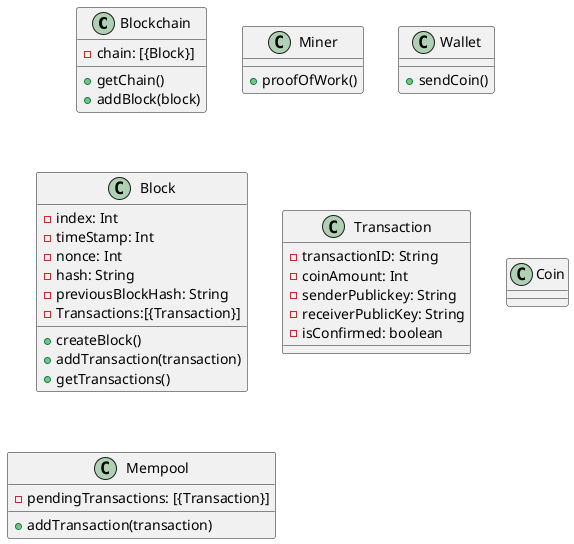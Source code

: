 @startuml prototipov1

class Blockchain{
    - chain: [{Block}]
    + getChain()
    + addBlock(block)
}

class Miner{
    + proofOfWork()
}

class Wallet{
    + sendCoin()
}

class Block{
    - index: Int 
    - timeStamp: Int 
    - nonce: Int
    - hash: String 
    - previousBlockHash: String
    - Transactions:[{Transaction}]
    + createBlock()
    + addTransaction(transaction)
    + getTransactions()
}

class Transaction{
    - transactionID: String 
    - coinAmount: Int 
    - senderPublickey: String
    - receiverPublicKey: String
    - isConfirmed: boolean
}

class Coin{

}

class Mempool{
    - pendingTransactions: [{Transaction}]
    + addTransaction(transaction)
}

@enduml